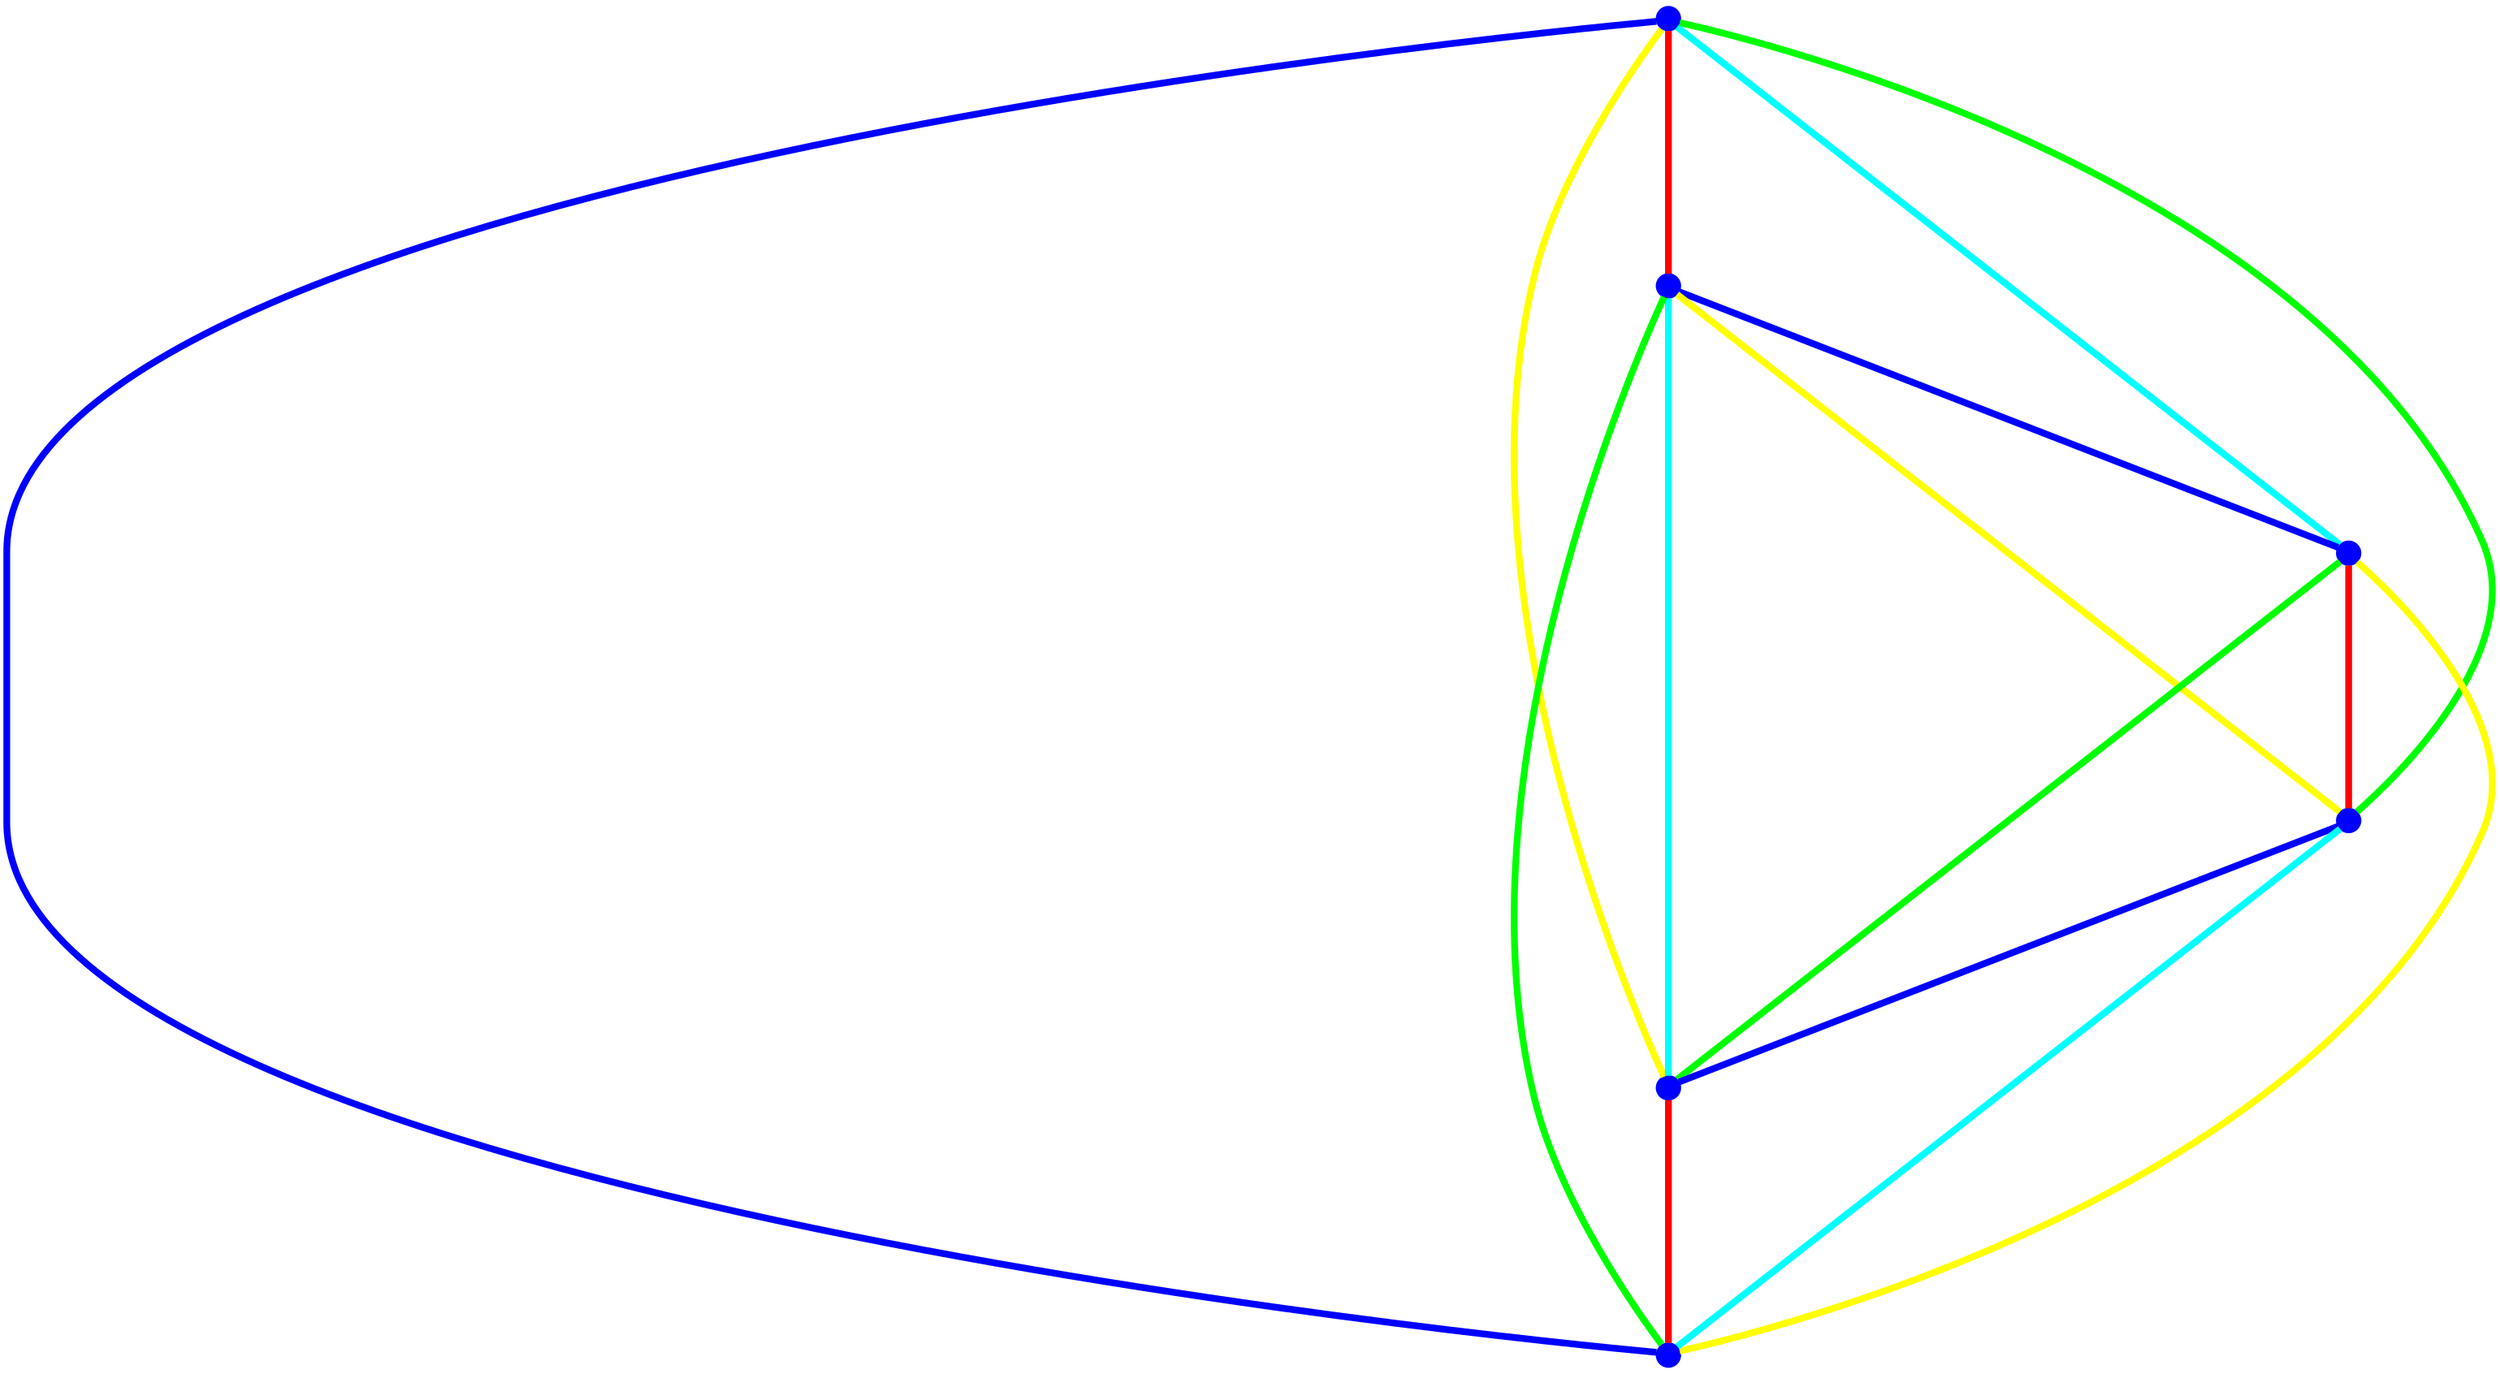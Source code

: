graph {
ranksep=2
nodesep=2
node [label="" shape=circle style=filled fixedsize=true color=blue fillcolor=blue width=0.2];
"1" -- "2" [style="solid",penwidth="4",color="red"];
"1" -- "3" [style="solid",penwidth="4",color="cyan"];
"1" -- "4" [style="solid",penwidth="4",color="green"];
"1" -- "5" [style="solid",penwidth="4",color="yellow"];
"1" -- "6" [style="solid",penwidth="4",color="blue"];
"2" -- "3" [style="solid",penwidth="4",color="blue"];
"2" -- "4" [style="solid",penwidth="4",color="yellow"];
"2" -- "5" [style="solid",penwidth="4",color="cyan"];
"2" -- "6" [style="solid",penwidth="4",color="green"];
"3" -- "4" [style="solid",penwidth="4",color="red"];
"3" -- "5" [style="solid",penwidth="4",color="green"];
"3" -- "6" [style="solid",penwidth="4",color="yellow"];
"4" -- "5" [style="solid",penwidth="4",color="blue"];
"4" -- "6" [style="solid",penwidth="4",color="cyan"];
"5" -- "6" [style="solid",penwidth="4",color="red"];
}
